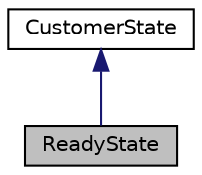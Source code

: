 digraph "ReadyState"
{
 // LATEX_PDF_SIZE
  edge [fontname="Helvetica",fontsize="10",labelfontname="Helvetica",labelfontsize="10"];
  node [fontname="Helvetica",fontsize="10",shape=record];
  Node1 [label="ReadyState",height=0.2,width=0.4,color="black", fillcolor="grey75", style="filled", fontcolor="black",tooltip="Represents the ready state of a customer."];
  Node2 -> Node1 [dir="back",color="midnightblue",fontsize="10",style="solid",fontname="Helvetica"];
  Node2 [label="CustomerState",height=0.2,width=0.4,color="black", fillcolor="white", style="filled",URL="$classCustomerState.html",tooltip=" "];
}
